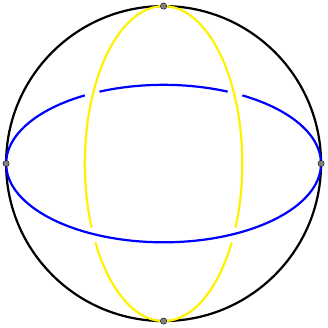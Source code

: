 \documentclass[border=1pt,tikz]{standalone}
\usepackage{pgf,tikz}
\usepackage{mathrsfs}
\usetikzlibrary{arrows}
\pagestyle{empty}
\begin{document}
\begin{tikzpicture}%[line cap=round,line join=round,>=triangle 45,x=1.0cm,y=1.0cm]
  \draw[thick] (0,0) circle (2cm);
  \draw[blue,thick] (0:2cm and 1cm) arc (0:60:2cm and 1cm);
  \draw[blue,thick] (66:2cm and 1cm) arc (66:114:2cm and 1cm);
  \draw[blue,thick] (120:2cm and 1cm) arc (120:180:2cm and 1cm);
  \draw[yellow,thick] (0,0) ellipse (1cm and 2cm);
  \draw[white,ultra thick] (204:1cm and 2cm) arc (204:210:1cm and 2cm);
  \draw[white,ultra thick] (330:1cm and 2cm) arc (330:336:1cm and 2cm);
  \draw[blue,thick] (180:2cm and 1cm) arc (180:360:2cm and 1cm);
  \foreach \x in {0,90,180,270}{
    \filldraw (\x:2cm) circle (1pt);
    \filldraw[gray] (\x:2cm) circle (.8pt);
  }
\end{tikzpicture}
\end{document}
